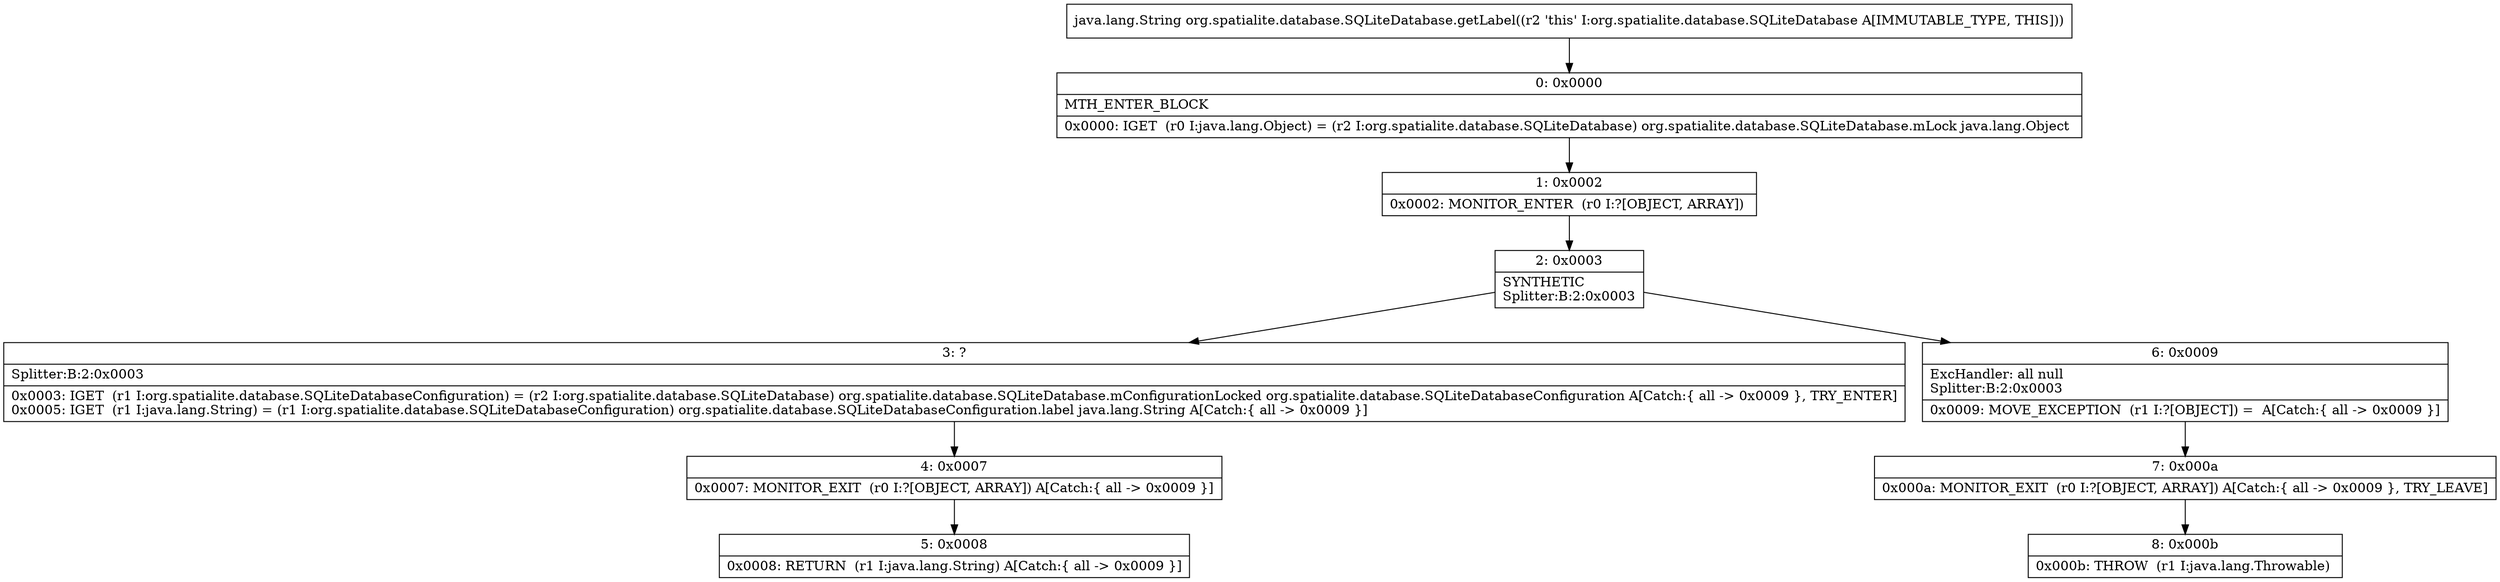 digraph "CFG fororg.spatialite.database.SQLiteDatabase.getLabel()Ljava\/lang\/String;" {
Node_0 [shape=record,label="{0\:\ 0x0000|MTH_ENTER_BLOCK\l|0x0000: IGET  (r0 I:java.lang.Object) = (r2 I:org.spatialite.database.SQLiteDatabase) org.spatialite.database.SQLiteDatabase.mLock java.lang.Object \l}"];
Node_1 [shape=record,label="{1\:\ 0x0002|0x0002: MONITOR_ENTER  (r0 I:?[OBJECT, ARRAY]) \l}"];
Node_2 [shape=record,label="{2\:\ 0x0003|SYNTHETIC\lSplitter:B:2:0x0003\l}"];
Node_3 [shape=record,label="{3\:\ ?|Splitter:B:2:0x0003\l|0x0003: IGET  (r1 I:org.spatialite.database.SQLiteDatabaseConfiguration) = (r2 I:org.spatialite.database.SQLiteDatabase) org.spatialite.database.SQLiteDatabase.mConfigurationLocked org.spatialite.database.SQLiteDatabaseConfiguration A[Catch:\{ all \-\> 0x0009 \}, TRY_ENTER]\l0x0005: IGET  (r1 I:java.lang.String) = (r1 I:org.spatialite.database.SQLiteDatabaseConfiguration) org.spatialite.database.SQLiteDatabaseConfiguration.label java.lang.String A[Catch:\{ all \-\> 0x0009 \}]\l}"];
Node_4 [shape=record,label="{4\:\ 0x0007|0x0007: MONITOR_EXIT  (r0 I:?[OBJECT, ARRAY]) A[Catch:\{ all \-\> 0x0009 \}]\l}"];
Node_5 [shape=record,label="{5\:\ 0x0008|0x0008: RETURN  (r1 I:java.lang.String) A[Catch:\{ all \-\> 0x0009 \}]\l}"];
Node_6 [shape=record,label="{6\:\ 0x0009|ExcHandler: all null\lSplitter:B:2:0x0003\l|0x0009: MOVE_EXCEPTION  (r1 I:?[OBJECT]) =  A[Catch:\{ all \-\> 0x0009 \}]\l}"];
Node_7 [shape=record,label="{7\:\ 0x000a|0x000a: MONITOR_EXIT  (r0 I:?[OBJECT, ARRAY]) A[Catch:\{ all \-\> 0x0009 \}, TRY_LEAVE]\l}"];
Node_8 [shape=record,label="{8\:\ 0x000b|0x000b: THROW  (r1 I:java.lang.Throwable) \l}"];
MethodNode[shape=record,label="{java.lang.String org.spatialite.database.SQLiteDatabase.getLabel((r2 'this' I:org.spatialite.database.SQLiteDatabase A[IMMUTABLE_TYPE, THIS])) }"];
MethodNode -> Node_0;
Node_0 -> Node_1;
Node_1 -> Node_2;
Node_2 -> Node_3;
Node_2 -> Node_6;
Node_3 -> Node_4;
Node_4 -> Node_5;
Node_6 -> Node_7;
Node_7 -> Node_8;
}

